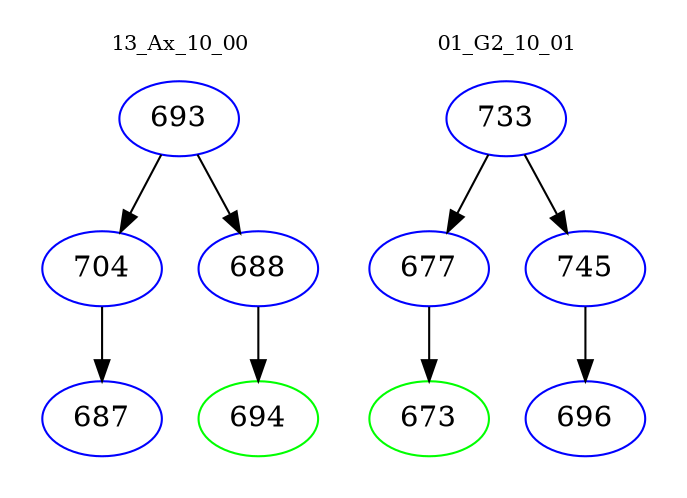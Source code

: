 digraph{
subgraph cluster_0 {
color = white
label = "13_Ax_10_00";
fontsize=10;
T0_693 [label="693", color="blue"]
T0_693 -> T0_704 [color="black"]
T0_704 [label="704", color="blue"]
T0_704 -> T0_687 [color="black"]
T0_687 [label="687", color="blue"]
T0_693 -> T0_688 [color="black"]
T0_688 [label="688", color="blue"]
T0_688 -> T0_694 [color="black"]
T0_694 [label="694", color="green"]
}
subgraph cluster_1 {
color = white
label = "01_G2_10_01";
fontsize=10;
T1_733 [label="733", color="blue"]
T1_733 -> T1_677 [color="black"]
T1_677 [label="677", color="blue"]
T1_677 -> T1_673 [color="black"]
T1_673 [label="673", color="green"]
T1_733 -> T1_745 [color="black"]
T1_745 [label="745", color="blue"]
T1_745 -> T1_696 [color="black"]
T1_696 [label="696", color="blue"]
}
}
